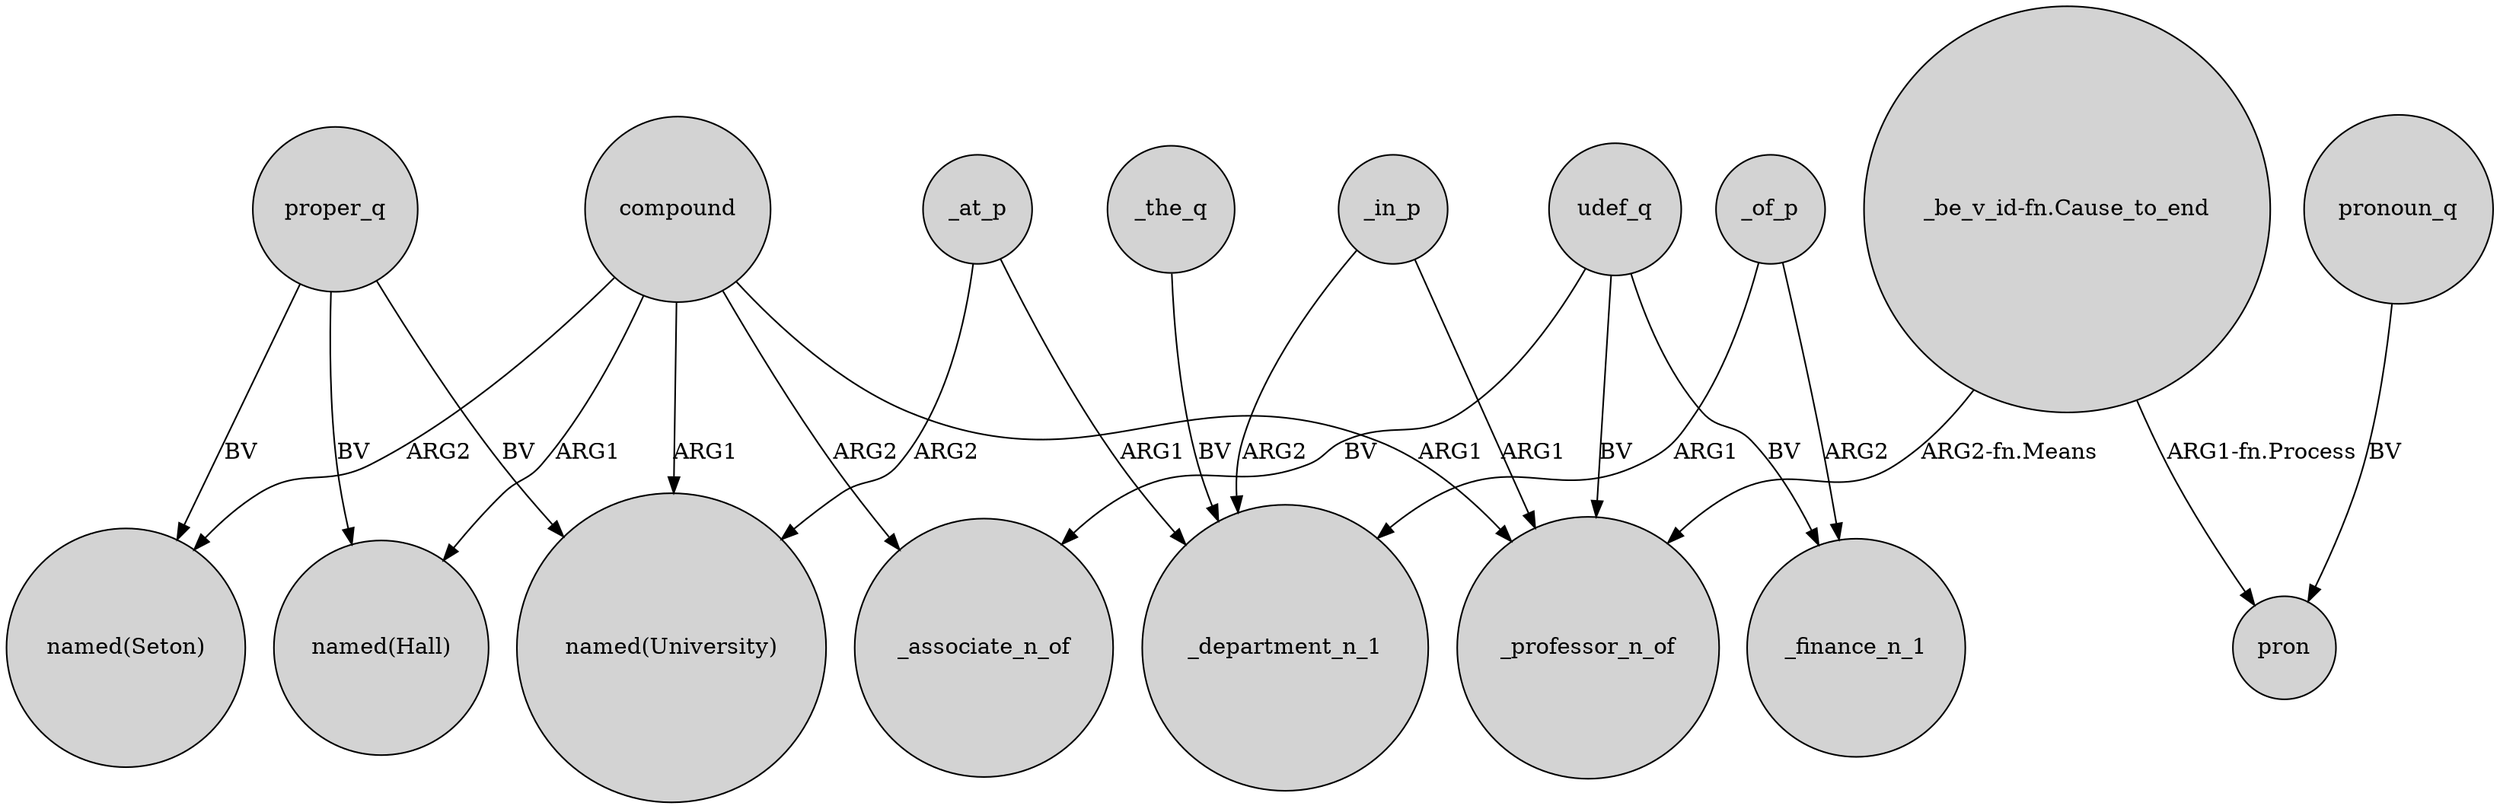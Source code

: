 digraph {
	node [shape=circle style=filled]
	compound -> "named(Seton)" [label=ARG2]
	_in_p -> _professor_n_of [label=ARG1]
	udef_q -> _finance_n_1 [label=BV]
	_in_p -> _department_n_1 [label=ARG2]
	compound -> _associate_n_of [label=ARG2]
	proper_q -> "named(University)" [label=BV]
	compound -> _professor_n_of [label=ARG1]
	_at_p -> _department_n_1 [label=ARG1]
	pronoun_q -> pron [label=BV]
	"_be_v_id-fn.Cause_to_end" -> _professor_n_of [label="ARG2-fn.Means"]
	"_be_v_id-fn.Cause_to_end" -> pron [label="ARG1-fn.Process"]
	udef_q -> _associate_n_of [label=BV]
	_the_q -> _department_n_1 [label=BV]
	compound -> "named(Hall)" [label=ARG1]
	proper_q -> "named(Hall)" [label=BV]
	_of_p -> _finance_n_1 [label=ARG2]
	proper_q -> "named(Seton)" [label=BV]
	compound -> "named(University)" [label=ARG1]
	_of_p -> _department_n_1 [label=ARG1]
	_at_p -> "named(University)" [label=ARG2]
	udef_q -> _professor_n_of [label=BV]
}
